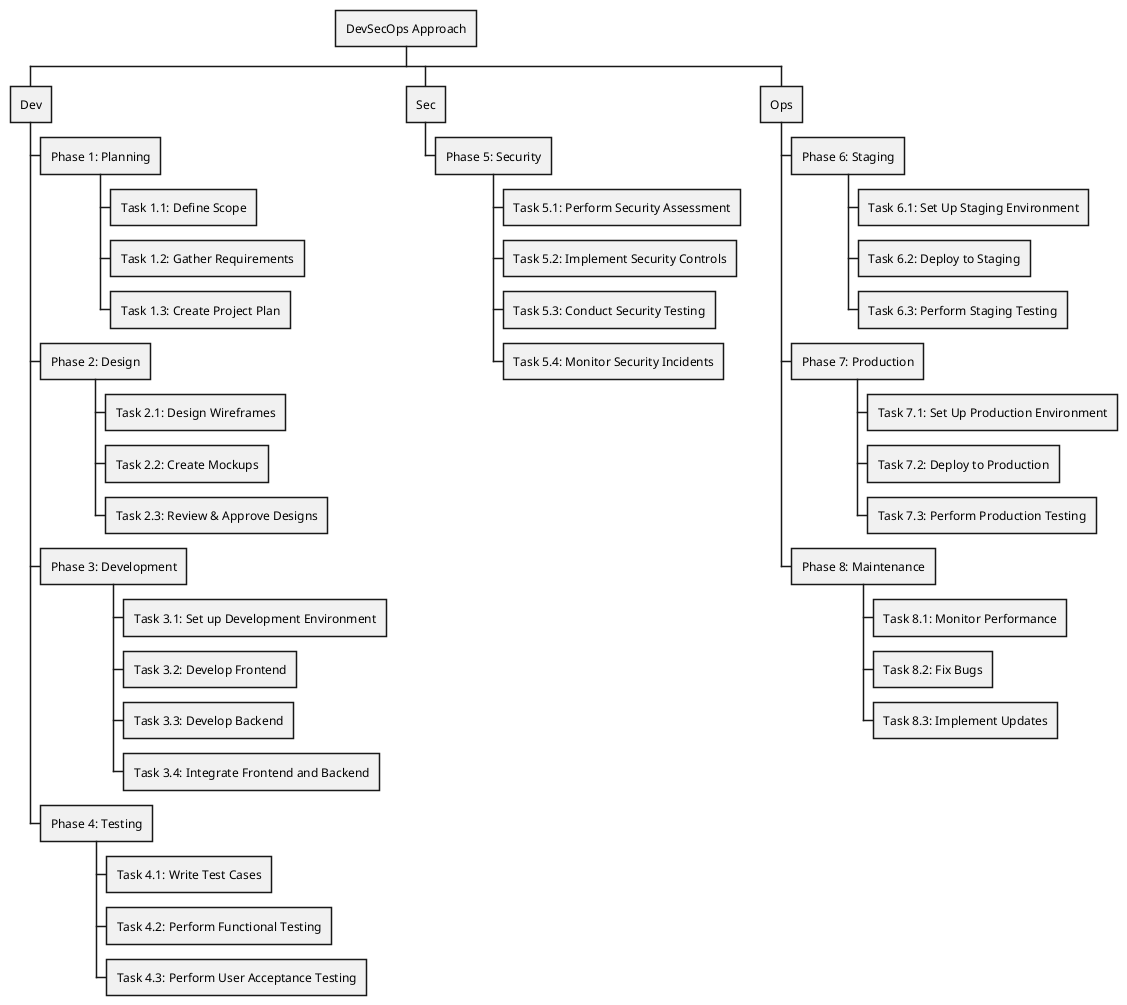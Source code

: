 @startwbs
* DevSecOps Approach

** Dev

*** Phase 1: Planning
**** Task 1.1: Define Scope
**** Task 1.2: Gather Requirements
**** Task 1.3: Create Project Plan

*** Phase 2: Design
**** Task 2.1: Design Wireframes
**** Task 2.2: Create Mockups
**** Task 2.3: Review & Approve Designs

*** Phase 3: Development
**** Task 3.1: Set up Development Environment
**** Task 3.2: Develop Frontend
**** Task 3.3: Develop Backend
**** Task 3.4: Integrate Frontend and Backend

*** Phase 4: Testing
**** Task 4.1: Write Test Cases
**** Task 4.2: Perform Functional Testing
**** Task 4.3: Perform User Acceptance Testing

** Sec
*** Phase 5: Security
**** Task 5.1: Perform Security Assessment
**** Task 5.2: Implement Security Controls
**** Task 5.3: Conduct Security Testing
**** Task 5.4: Monitor Security Incidents


** Ops
*** Phase 6: Staging
**** Task 6.1: Set Up Staging Environment
**** Task 6.2: Deploy to Staging
**** Task 6.3: Perform Staging Testing

*** Phase 7: Production
**** Task 7.1: Set Up Production Environment
**** Task 7.2: Deploy to Production
**** Task 7.3: Perform Production Testing

*** Phase 8: Maintenance
**** Task 8.1: Monitor Performance
**** Task 8.2: Fix Bugs
**** Task 8.3: Implement Updates
@endwbs
